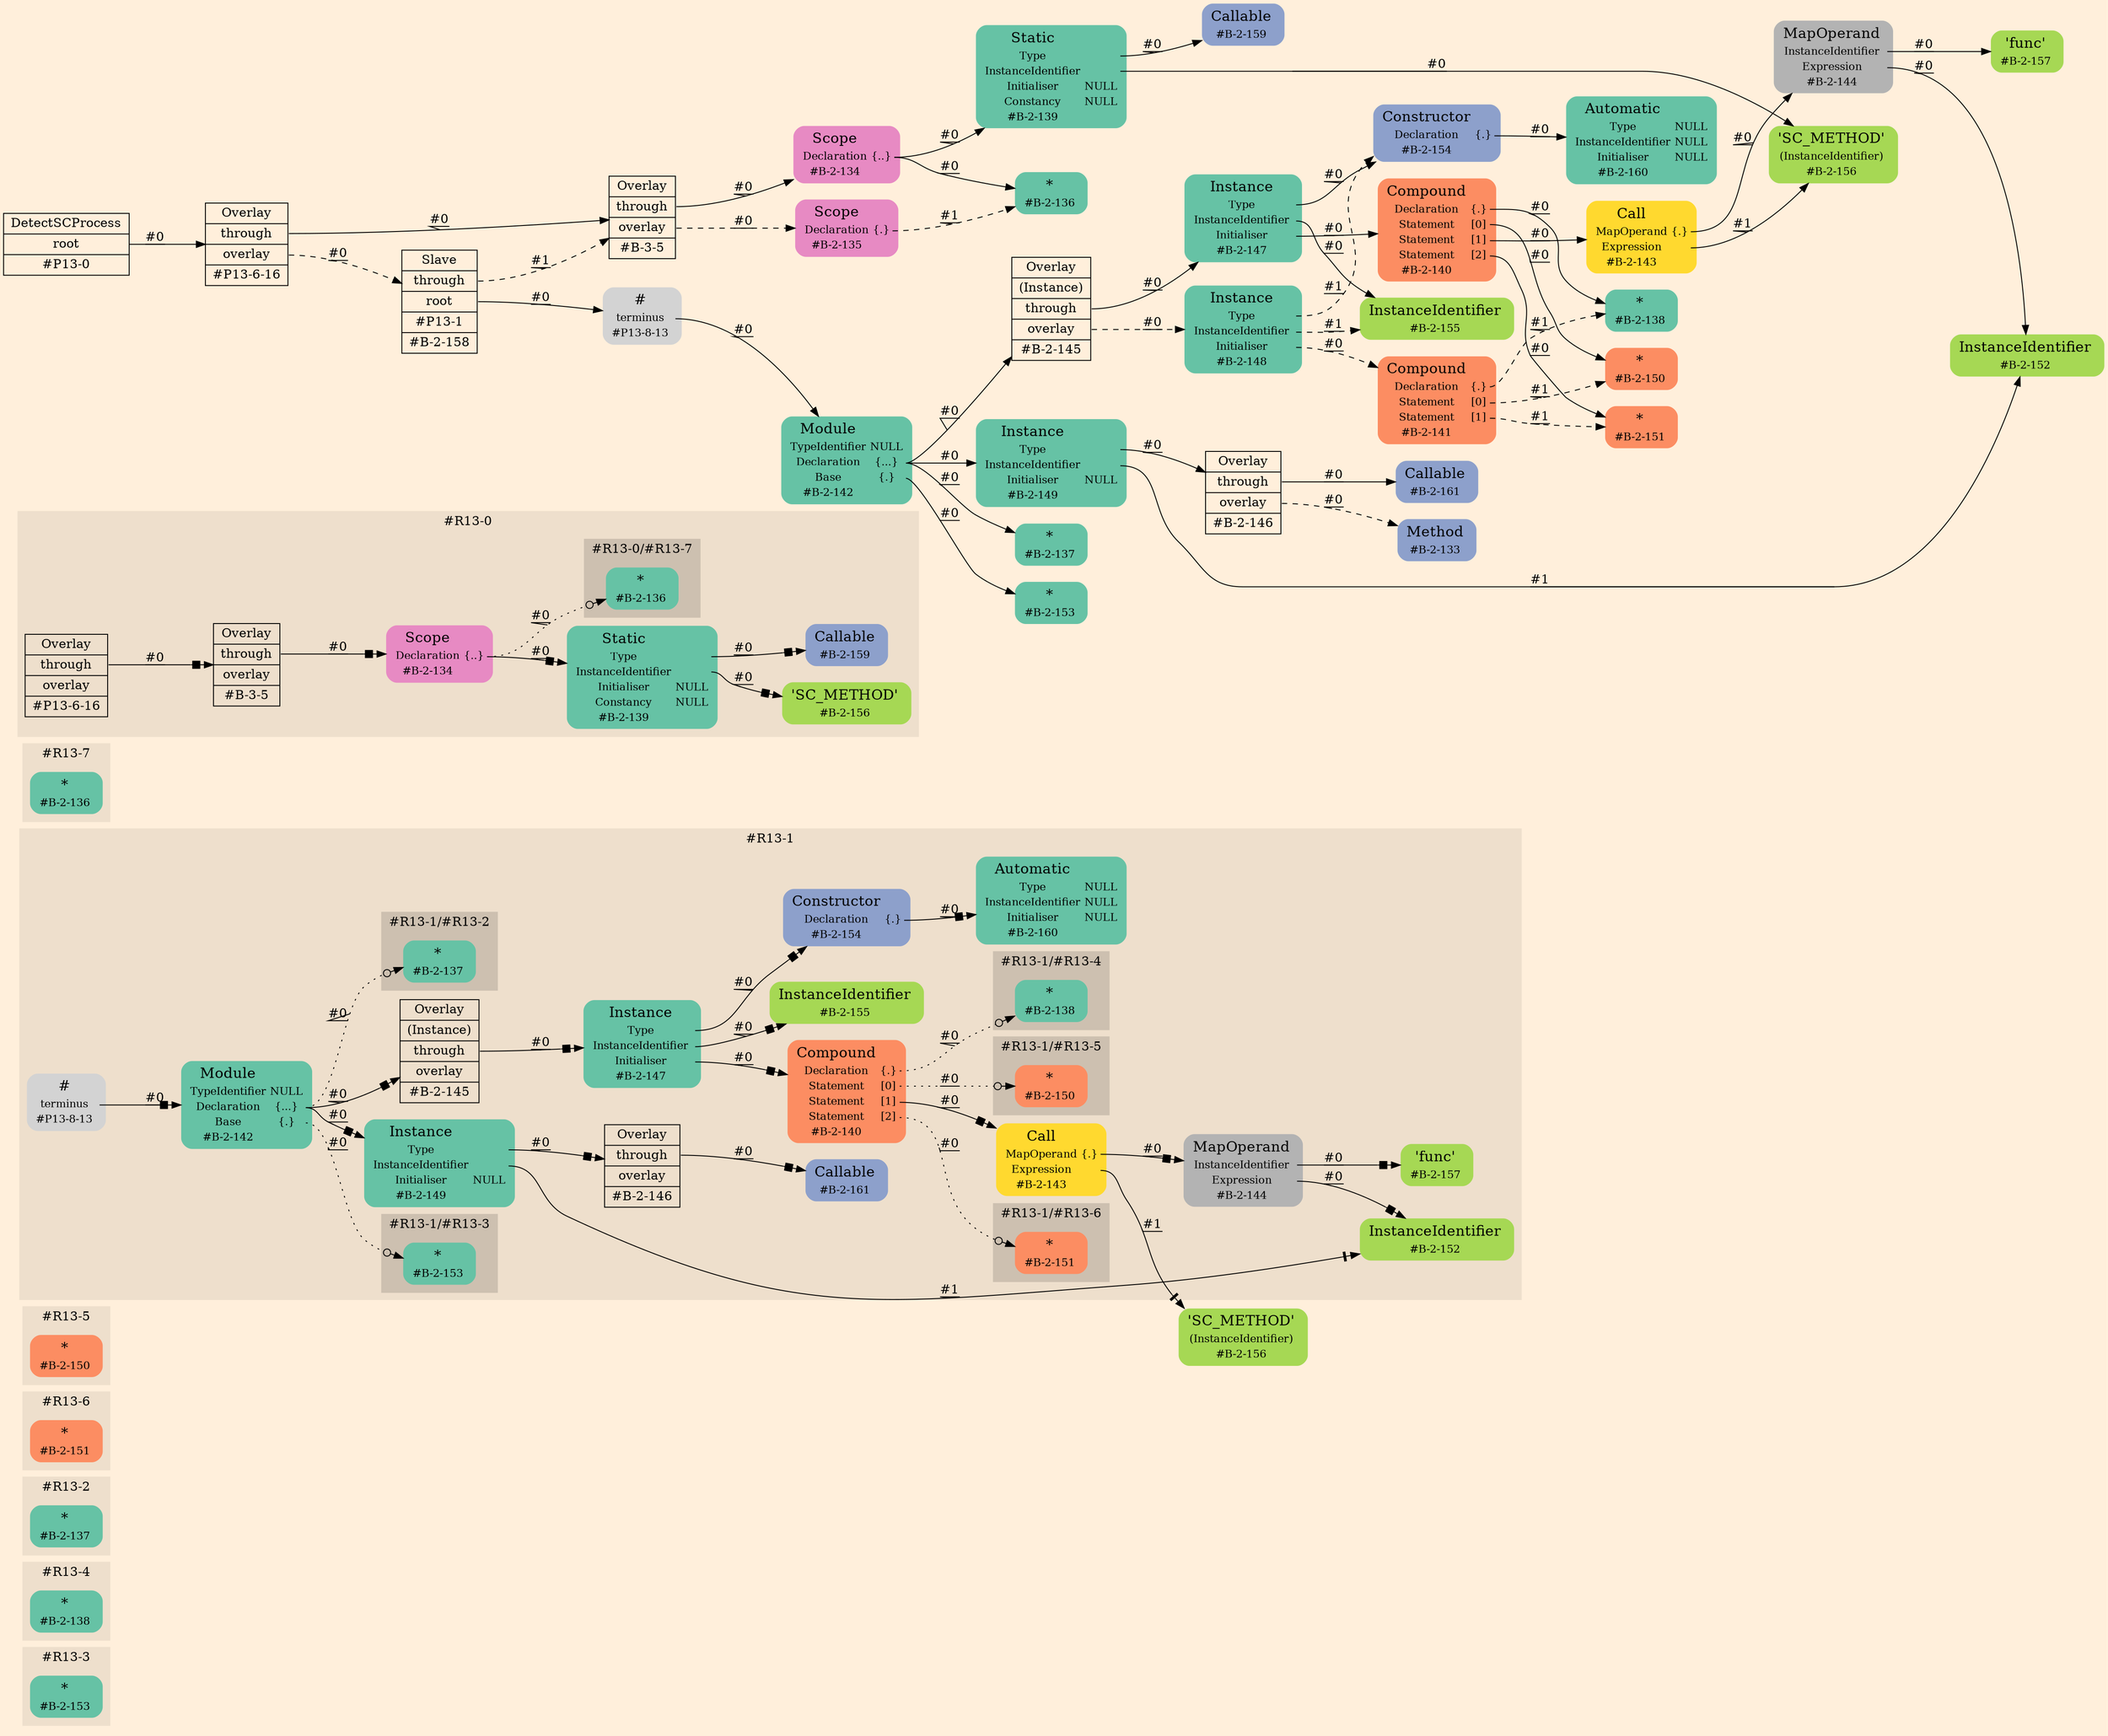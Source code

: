 digraph Inferno {
graph [
    rankdir = "LR"
    bgcolor = antiquewhite1
    color = black
    fontcolor = black
];
node [
];
// -------------------- figure #R13-3 --------------------
subgraph "cluster#R13-3" {
    label = "#R13-3"
    style = "filled"
    color = antiquewhite2
    "#R13-3/#B-2-153" [
        shape = "plaintext"
        fillcolor = "/set28/1"
        label = <<TABLE BORDER="0" CELLBORDER="0" CELLSPACING="0">
         <TR><TD><FONT POINT-SIZE="16.0">*</FONT></TD><TD></TD></TR>
         <TR><TD>#B-2-153</TD><TD PORT="port0"></TD></TR>
        </TABLE>>
        style = "rounded,filled"
        fontsize = "12"
    ];
    
}


// -------------------- figure #R13-4 --------------------
subgraph "cluster#R13-4" {
    label = "#R13-4"
    style = "filled"
    color = antiquewhite2
    "#R13-4/#B-2-138" [
        shape = "plaintext"
        fillcolor = "/set28/1"
        label = <<TABLE BORDER="0" CELLBORDER="0" CELLSPACING="0">
         <TR><TD><FONT POINT-SIZE="16.0">*</FONT></TD><TD></TD></TR>
         <TR><TD>#B-2-138</TD><TD PORT="port0"></TD></TR>
        </TABLE>>
        style = "rounded,filled"
        fontsize = "12"
    ];
    
}


// -------------------- figure #R13-2 --------------------
subgraph "cluster#R13-2" {
    label = "#R13-2"
    style = "filled"
    color = antiquewhite2
    "#R13-2/#B-2-137" [
        shape = "plaintext"
        fillcolor = "/set28/1"
        label = <<TABLE BORDER="0" CELLBORDER="0" CELLSPACING="0">
         <TR><TD><FONT POINT-SIZE="16.0">*</FONT></TD><TD></TD></TR>
         <TR><TD>#B-2-137</TD><TD PORT="port0"></TD></TR>
        </TABLE>>
        style = "rounded,filled"
        fontsize = "12"
    ];
    
}


// -------------------- figure #R13-6 --------------------
subgraph "cluster#R13-6" {
    label = "#R13-6"
    style = "filled"
    color = antiquewhite2
    "#R13-6/#B-2-151" [
        shape = "plaintext"
        fillcolor = "/set28/2"
        label = <<TABLE BORDER="0" CELLBORDER="0" CELLSPACING="0">
         <TR><TD><FONT POINT-SIZE="16.0">*</FONT></TD><TD></TD></TR>
         <TR><TD>#B-2-151</TD><TD PORT="port0"></TD></TR>
        </TABLE>>
        style = "rounded,filled"
        fontsize = "12"
    ];
    
}


// -------------------- figure #R13-5 --------------------
subgraph "cluster#R13-5" {
    label = "#R13-5"
    style = "filled"
    color = antiquewhite2
    "#R13-5/#B-2-150" [
        shape = "plaintext"
        fillcolor = "/set28/2"
        label = <<TABLE BORDER="0" CELLBORDER="0" CELLSPACING="0">
         <TR><TD><FONT POINT-SIZE="16.0">*</FONT></TD><TD></TD></TR>
         <TR><TD>#B-2-150</TD><TD PORT="port0"></TD></TR>
        </TABLE>>
        style = "rounded,filled"
        fontsize = "12"
    ];
    
}


// -------------------- figure #R13-1 --------------------
"#R13-1/#B-2-156" [
    shape = "plaintext"
    fillcolor = "/set28/5"
    label = <<TABLE BORDER="0" CELLBORDER="0" CELLSPACING="0">
     <TR><TD><FONT POINT-SIZE="16.0">'SC_METHOD'</FONT></TD><TD></TD></TR>
     <TR><TD>(InstanceIdentifier)</TD><TD PORT="port0"></TD></TR>
     <TR><TD>#B-2-156</TD><TD PORT="port1"></TD></TR>
    </TABLE>>
    style = "rounded,filled"
    fontsize = "12"
];

subgraph "cluster#R13-1" {
    label = "#R13-1"
    style = "filled"
    color = antiquewhite2
    "#R13-1/#B-2-144" [
        shape = "plaintext"
        fillcolor = "/set28/8"
        label = <<TABLE BORDER="0" CELLBORDER="0" CELLSPACING="0">
         <TR><TD><FONT POINT-SIZE="16.0">MapOperand</FONT></TD><TD></TD></TR>
         <TR><TD>InstanceIdentifier</TD><TD PORT="port0"></TD></TR>
         <TR><TD>Expression</TD><TD PORT="port1"></TD></TR>
         <TR><TD>#B-2-144</TD><TD PORT="port2"></TD></TR>
        </TABLE>>
        style = "rounded,filled"
        fontsize = "12"
    ];
    
    "#R13-1/#B-2-143" [
        shape = "plaintext"
        fillcolor = "/set28/6"
        label = <<TABLE BORDER="0" CELLBORDER="0" CELLSPACING="0">
         <TR><TD><FONT POINT-SIZE="16.0">Call</FONT></TD><TD></TD></TR>
         <TR><TD>MapOperand</TD><TD PORT="port0">{.}</TD></TR>
         <TR><TD>Expression</TD><TD PORT="port1"></TD></TR>
         <TR><TD>#B-2-143</TD><TD PORT="port2"></TD></TR>
        </TABLE>>
        style = "rounded,filled"
        fontsize = "12"
    ];
    
    "#R13-1/#B-2-140" [
        shape = "plaintext"
        fillcolor = "/set28/2"
        label = <<TABLE BORDER="0" CELLBORDER="0" CELLSPACING="0">
         <TR><TD><FONT POINT-SIZE="16.0">Compound</FONT></TD><TD></TD></TR>
         <TR><TD>Declaration</TD><TD PORT="port0">{.}</TD></TR>
         <TR><TD>Statement</TD><TD PORT="port1">[0]</TD></TR>
         <TR><TD>Statement</TD><TD PORT="port2">[1]</TD></TR>
         <TR><TD>Statement</TD><TD PORT="port3">[2]</TD></TR>
         <TR><TD>#B-2-140</TD><TD PORT="port4"></TD></TR>
        </TABLE>>
        style = "rounded,filled"
        fontsize = "12"
    ];
    
    "#R13-1/#B-2-155" [
        shape = "plaintext"
        fillcolor = "/set28/5"
        label = <<TABLE BORDER="0" CELLBORDER="0" CELLSPACING="0">
         <TR><TD><FONT POINT-SIZE="16.0">InstanceIdentifier</FONT></TD><TD></TD></TR>
         <TR><TD>#B-2-155</TD><TD PORT="port0"></TD></TR>
        </TABLE>>
        style = "rounded,filled"
        fontsize = "12"
    ];
    
    "#R13-1/#B-2-160" [
        shape = "plaintext"
        fillcolor = "/set28/1"
        label = <<TABLE BORDER="0" CELLBORDER="0" CELLSPACING="0">
         <TR><TD><FONT POINT-SIZE="16.0">Automatic</FONT></TD><TD></TD></TR>
         <TR><TD>Type</TD><TD PORT="port0">NULL</TD></TR>
         <TR><TD>InstanceIdentifier</TD><TD PORT="port1">NULL</TD></TR>
         <TR><TD>Initialiser</TD><TD PORT="port2">NULL</TD></TR>
         <TR><TD>#B-2-160</TD><TD PORT="port3"></TD></TR>
        </TABLE>>
        style = "rounded,filled"
        fontsize = "12"
    ];
    
    "#R13-1/#B-2-149" [
        shape = "plaintext"
        fillcolor = "/set28/1"
        label = <<TABLE BORDER="0" CELLBORDER="0" CELLSPACING="0">
         <TR><TD><FONT POINT-SIZE="16.0">Instance</FONT></TD><TD></TD></TR>
         <TR><TD>Type</TD><TD PORT="port0"></TD></TR>
         <TR><TD>InstanceIdentifier</TD><TD PORT="port1"></TD></TR>
         <TR><TD>Initialiser</TD><TD PORT="port2">NULL</TD></TR>
         <TR><TD>#B-2-149</TD><TD PORT="port3"></TD></TR>
        </TABLE>>
        style = "rounded,filled"
        fontsize = "12"
    ];
    
    "#R13-1/#B-2-152" [
        shape = "plaintext"
        fillcolor = "/set28/5"
        label = <<TABLE BORDER="0" CELLBORDER="0" CELLSPACING="0">
         <TR><TD><FONT POINT-SIZE="16.0">InstanceIdentifier</FONT></TD><TD></TD></TR>
         <TR><TD>#B-2-152</TD><TD PORT="port0"></TD></TR>
        </TABLE>>
        style = "rounded,filled"
        fontsize = "12"
    ];
    
    "#R13-1/#B-2-161" [
        shape = "plaintext"
        fillcolor = "/set28/3"
        label = <<TABLE BORDER="0" CELLBORDER="0" CELLSPACING="0">
         <TR><TD><FONT POINT-SIZE="16.0">Callable</FONT></TD><TD></TD></TR>
         <TR><TD>#B-2-161</TD><TD PORT="port0"></TD></TR>
        </TABLE>>
        style = "rounded,filled"
        fontsize = "12"
    ];
    
    "#R13-1/#B-2-152" [
        shape = "plaintext"
        fillcolor = "/set28/5"
        label = <<TABLE BORDER="0" CELLBORDER="0" CELLSPACING="0">
         <TR><TD><FONT POINT-SIZE="16.0">InstanceIdentifier</FONT></TD><TD></TD></TR>
         <TR><TD>#B-2-152</TD><TD PORT="port0"></TD></TR>
        </TABLE>>
        style = "rounded,filled"
        fontsize = "12"
    ];
    
    "#R13-1/#B-2-146" [
        shape = "record"
        fillcolor = antiquewhite2
        label = "<fixed> Overlay | <port0> through | <port1> overlay | <port2> #B-2-146"
        style = "filled"
        fontsize = "14"
        color = black
        fontcolor = black
    ];
    
    "#R13-1/#P13-8-13" [
        shape = "plaintext"
        label = <<TABLE BORDER="0" CELLBORDER="0" CELLSPACING="0">
         <TR><TD><FONT POINT-SIZE="16.0">#</FONT></TD><TD></TD></TR>
         <TR><TD>terminus</TD><TD PORT="port0"></TD></TR>
         <TR><TD>#P13-8-13</TD><TD PORT="port1"></TD></TR>
        </TABLE>>
        style = "rounded,filled"
        fontsize = "12"
    ];
    
    "#R13-1/#B-2-157" [
        shape = "plaintext"
        fillcolor = "/set28/5"
        label = <<TABLE BORDER="0" CELLBORDER="0" CELLSPACING="0">
         <TR><TD><FONT POINT-SIZE="16.0">'func'</FONT></TD><TD></TD></TR>
         <TR><TD>#B-2-157</TD><TD PORT="port0"></TD></TR>
        </TABLE>>
        style = "rounded,filled"
        fontsize = "12"
    ];
    
    "#R13-1/#B-2-154" [
        shape = "plaintext"
        fillcolor = "/set28/3"
        label = <<TABLE BORDER="0" CELLBORDER="0" CELLSPACING="0">
         <TR><TD><FONT POINT-SIZE="16.0">Constructor</FONT></TD><TD></TD></TR>
         <TR><TD>Declaration</TD><TD PORT="port0">{.}</TD></TR>
         <TR><TD>#B-2-154</TD><TD PORT="port1"></TD></TR>
        </TABLE>>
        style = "rounded,filled"
        fontsize = "12"
    ];
    
    "#R13-1/#B-2-145" [
        shape = "record"
        fillcolor = antiquewhite2
        label = "<fixed> Overlay | <port0> (Instance) | <port1> through | <port2> overlay | <port3> #B-2-145"
        style = "filled"
        fontsize = "14"
        color = black
        fontcolor = black
    ];
    
    "#R13-1/#B-2-147" [
        shape = "plaintext"
        fillcolor = "/set28/1"
        label = <<TABLE BORDER="0" CELLBORDER="0" CELLSPACING="0">
         <TR><TD><FONT POINT-SIZE="16.0">Instance</FONT></TD><TD></TD></TR>
         <TR><TD>Type</TD><TD PORT="port0"></TD></TR>
         <TR><TD>InstanceIdentifier</TD><TD PORT="port1"></TD></TR>
         <TR><TD>Initialiser</TD><TD PORT="port2"></TD></TR>
         <TR><TD>#B-2-147</TD><TD PORT="port3"></TD></TR>
        </TABLE>>
        style = "rounded,filled"
        fontsize = "12"
    ];
    
    "#R13-1/#B-2-142" [
        shape = "plaintext"
        fillcolor = "/set28/1"
        label = <<TABLE BORDER="0" CELLBORDER="0" CELLSPACING="0">
         <TR><TD><FONT POINT-SIZE="16.0">Module</FONT></TD><TD></TD></TR>
         <TR><TD>TypeIdentifier</TD><TD PORT="port0">NULL</TD></TR>
         <TR><TD>Declaration</TD><TD PORT="port1">{...}</TD></TR>
         <TR><TD>Base</TD><TD PORT="port2">{.}</TD></TR>
         <TR><TD>#B-2-142</TD><TD PORT="port3"></TD></TR>
        </TABLE>>
        style = "rounded,filled"
        fontsize = "12"
    ];
    
    subgraph "cluster#R13-1/#R13-5" {
        label = "#R13-1/#R13-5"
        style = "filled"
        color = antiquewhite3
        "#R13-1/#0/#B-2-150" [
            shape = "plaintext"
            fillcolor = "/set28/2"
            label = <<TABLE BORDER="0" CELLBORDER="0" CELLSPACING="0">
             <TR><TD><FONT POINT-SIZE="16.0">*</FONT></TD><TD></TD></TR>
             <TR><TD>#B-2-150</TD><TD PORT="port0"></TD></TR>
            </TABLE>>
            style = "rounded,filled"
            fontsize = "12"
        ];
        
    }
    
    subgraph "cluster#R13-1/#R13-6" {
        label = "#R13-1/#R13-6"
        style = "filled"
        color = antiquewhite3
        "#R13-1/#0/#B-2-151" [
            shape = "plaintext"
            fillcolor = "/set28/2"
            label = <<TABLE BORDER="0" CELLBORDER="0" CELLSPACING="0">
             <TR><TD><FONT POINT-SIZE="16.0">*</FONT></TD><TD></TD></TR>
             <TR><TD>#B-2-151</TD><TD PORT="port0"></TD></TR>
            </TABLE>>
            style = "rounded,filled"
            fontsize = "12"
        ];
        
    }
    
    subgraph "cluster#R13-1/#R13-2" {
        label = "#R13-1/#R13-2"
        style = "filled"
        color = antiquewhite3
        "#R13-1/#0/#B-2-137" [
            shape = "plaintext"
            fillcolor = "/set28/1"
            label = <<TABLE BORDER="0" CELLBORDER="0" CELLSPACING="0">
             <TR><TD><FONT POINT-SIZE="16.0">*</FONT></TD><TD></TD></TR>
             <TR><TD>#B-2-137</TD><TD PORT="port0"></TD></TR>
            </TABLE>>
            style = "rounded,filled"
            fontsize = "12"
        ];
        
    }
    
    subgraph "cluster#R13-1/#R13-4" {
        label = "#R13-1/#R13-4"
        style = "filled"
        color = antiquewhite3
        "#R13-1/#0/#B-2-138" [
            shape = "plaintext"
            fillcolor = "/set28/1"
            label = <<TABLE BORDER="0" CELLBORDER="0" CELLSPACING="0">
             <TR><TD><FONT POINT-SIZE="16.0">*</FONT></TD><TD></TD></TR>
             <TR><TD>#B-2-138</TD><TD PORT="port0"></TD></TR>
            </TABLE>>
            style = "rounded,filled"
            fontsize = "12"
        ];
        
    }
    
    subgraph "cluster#R13-1/#R13-3" {
        label = "#R13-1/#R13-3"
        style = "filled"
        color = antiquewhite3
        "#R13-1/#0/#B-2-153" [
            shape = "plaintext"
            fillcolor = "/set28/1"
            label = <<TABLE BORDER="0" CELLBORDER="0" CELLSPACING="0">
             <TR><TD><FONT POINT-SIZE="16.0">*</FONT></TD><TD></TD></TR>
             <TR><TD>#B-2-153</TD><TD PORT="port0"></TD></TR>
            </TABLE>>
            style = "rounded,filled"
            fontsize = "12"
        ];
        
    }
    
}


// -------------------- figure #R13-7 --------------------
subgraph "cluster#R13-7" {
    label = "#R13-7"
    style = "filled"
    color = antiquewhite2
    "#R13-7/#B-2-136" [
        shape = "plaintext"
        fillcolor = "/set28/1"
        label = <<TABLE BORDER="0" CELLBORDER="0" CELLSPACING="0">
         <TR><TD><FONT POINT-SIZE="16.0">*</FONT></TD><TD></TD></TR>
         <TR><TD>#B-2-136</TD><TD PORT="port0"></TD></TR>
        </TABLE>>
        style = "rounded,filled"
        fontsize = "12"
    ];
    
}


// -------------------- figure #R13-0 --------------------
subgraph "cluster#R13-0" {
    label = "#R13-0"
    style = "filled"
    color = antiquewhite2
    "#R13-0/#B-2-139" [
        shape = "plaintext"
        fillcolor = "/set28/1"
        label = <<TABLE BORDER="0" CELLBORDER="0" CELLSPACING="0">
         <TR><TD><FONT POINT-SIZE="16.0">Static</FONT></TD><TD></TD></TR>
         <TR><TD>Type</TD><TD PORT="port0"></TD></TR>
         <TR><TD>InstanceIdentifier</TD><TD PORT="port1"></TD></TR>
         <TR><TD>Initialiser</TD><TD PORT="port2">NULL</TD></TR>
         <TR><TD>Constancy</TD><TD PORT="port3">NULL</TD></TR>
         <TR><TD>#B-2-139</TD><TD PORT="port4"></TD></TR>
        </TABLE>>
        style = "rounded,filled"
        fontsize = "12"
    ];
    
    "#R13-0/#B-2-159" [
        shape = "plaintext"
        fillcolor = "/set28/3"
        label = <<TABLE BORDER="0" CELLBORDER="0" CELLSPACING="0">
         <TR><TD><FONT POINT-SIZE="16.0">Callable</FONT></TD><TD></TD></TR>
         <TR><TD>#B-2-159</TD><TD PORT="port0"></TD></TR>
        </TABLE>>
        style = "rounded,filled"
        fontsize = "12"
    ];
    
    "#R13-0/#B-3-5" [
        shape = "record"
        fillcolor = antiquewhite2
        label = "<fixed> Overlay | <port0> through | <port1> overlay | <port2> #B-3-5"
        style = "filled"
        fontsize = "14"
        color = black
        fontcolor = black
    ];
    
    "#R13-0/#B-2-156" [
        shape = "plaintext"
        fillcolor = "/set28/5"
        label = <<TABLE BORDER="0" CELLBORDER="0" CELLSPACING="0">
         <TR><TD><FONT POINT-SIZE="16.0">'SC_METHOD'</FONT></TD><TD></TD></TR>
         <TR><TD>#B-2-156</TD><TD PORT="port0"></TD></TR>
        </TABLE>>
        style = "rounded,filled"
        fontsize = "12"
    ];
    
    "#R13-0/#P13-6-16" [
        shape = "record"
        fillcolor = antiquewhite2
        label = "<fixed> Overlay | <port0> through | <port1> overlay | <port2> #P13-6-16"
        style = "filled"
        fontsize = "14"
        color = black
        fontcolor = black
    ];
    
    "#R13-0/#B-2-134" [
        shape = "plaintext"
        fillcolor = "/set28/4"
        label = <<TABLE BORDER="0" CELLBORDER="0" CELLSPACING="0">
         <TR><TD><FONT POINT-SIZE="16.0">Scope</FONT></TD><TD></TD></TR>
         <TR><TD>Declaration</TD><TD PORT="port0">{..}</TD></TR>
         <TR><TD>#B-2-134</TD><TD PORT="port1"></TD></TR>
        </TABLE>>
        style = "rounded,filled"
        fontsize = "12"
    ];
    
    subgraph "cluster#R13-0/#R13-7" {
        label = "#R13-0/#R13-7"
        style = "filled"
        color = antiquewhite3
        "#R13-0/#0/#B-2-136" [
            shape = "plaintext"
            fillcolor = "/set28/1"
            label = <<TABLE BORDER="0" CELLBORDER="0" CELLSPACING="0">
             <TR><TD><FONT POINT-SIZE="16.0">*</FONT></TD><TD></TD></TR>
             <TR><TD>#B-2-136</TD><TD PORT="port0"></TD></TR>
            </TABLE>>
            style = "rounded,filled"
            fontsize = "12"
        ];
        
    }
    
}


// -------------------- transformation figure --------------------
"CR#P13-0" [
    shape = "record"
    fillcolor = antiquewhite1
    label = "<fixed> DetectSCProcess | <port0> root | <port1> #P13-0"
    style = "filled"
    fontsize = "14"
    color = black
    fontcolor = black
];

"#P13-6-16" [
    shape = "record"
    fillcolor = antiquewhite1
    label = "<fixed> Overlay | <port0> through | <port1> overlay | <port2> #P13-6-16"
    style = "filled"
    fontsize = "14"
    color = black
    fontcolor = black
];

"#B-3-5" [
    shape = "record"
    fillcolor = antiquewhite1
    label = "<fixed> Overlay | <port0> through | <port1> overlay | <port2> #B-3-5"
    style = "filled"
    fontsize = "14"
    color = black
    fontcolor = black
];

"#B-2-134" [
    shape = "plaintext"
    fillcolor = "/set28/4"
    label = <<TABLE BORDER="0" CELLBORDER="0" CELLSPACING="0">
     <TR><TD><FONT POINT-SIZE="16.0">Scope</FONT></TD><TD></TD></TR>
     <TR><TD>Declaration</TD><TD PORT="port0">{..}</TD></TR>
     <TR><TD>#B-2-134</TD><TD PORT="port1"></TD></TR>
    </TABLE>>
    style = "rounded,filled"
    fontsize = "12"
];

"#B-2-136" [
    shape = "plaintext"
    fillcolor = "/set28/1"
    label = <<TABLE BORDER="0" CELLBORDER="0" CELLSPACING="0">
     <TR><TD><FONT POINT-SIZE="16.0">*</FONT></TD><TD></TD></TR>
     <TR><TD>#B-2-136</TD><TD PORT="port0"></TD></TR>
    </TABLE>>
    style = "rounded,filled"
    fontsize = "12"
];

"#B-2-139" [
    shape = "plaintext"
    fillcolor = "/set28/1"
    label = <<TABLE BORDER="0" CELLBORDER="0" CELLSPACING="0">
     <TR><TD><FONT POINT-SIZE="16.0">Static</FONT></TD><TD></TD></TR>
     <TR><TD>Type</TD><TD PORT="port0"></TD></TR>
     <TR><TD>InstanceIdentifier</TD><TD PORT="port1"></TD></TR>
     <TR><TD>Initialiser</TD><TD PORT="port2">NULL</TD></TR>
     <TR><TD>Constancy</TD><TD PORT="port3">NULL</TD></TR>
     <TR><TD>#B-2-139</TD><TD PORT="port4"></TD></TR>
    </TABLE>>
    style = "rounded,filled"
    fontsize = "12"
];

"#B-2-159" [
    shape = "plaintext"
    fillcolor = "/set28/3"
    label = <<TABLE BORDER="0" CELLBORDER="0" CELLSPACING="0">
     <TR><TD><FONT POINT-SIZE="16.0">Callable</FONT></TD><TD></TD></TR>
     <TR><TD>#B-2-159</TD><TD PORT="port0"></TD></TR>
    </TABLE>>
    style = "rounded,filled"
    fontsize = "12"
];

"#B-2-156" [
    shape = "plaintext"
    fillcolor = "/set28/5"
    label = <<TABLE BORDER="0" CELLBORDER="0" CELLSPACING="0">
     <TR><TD><FONT POINT-SIZE="16.0">'SC_METHOD'</FONT></TD><TD></TD></TR>
     <TR><TD>(InstanceIdentifier)</TD><TD PORT="port0"></TD></TR>
     <TR><TD>#B-2-156</TD><TD PORT="port1"></TD></TR>
    </TABLE>>
    style = "rounded,filled"
    fontsize = "12"
];

"#B-2-135" [
    shape = "plaintext"
    fillcolor = "/set28/4"
    label = <<TABLE BORDER="0" CELLBORDER="0" CELLSPACING="0">
     <TR><TD><FONT POINT-SIZE="16.0">Scope</FONT></TD><TD></TD></TR>
     <TR><TD>Declaration</TD><TD PORT="port0">{.}</TD></TR>
     <TR><TD>#B-2-135</TD><TD PORT="port1"></TD></TR>
    </TABLE>>
    style = "rounded,filled"
    fontsize = "12"
];

"#B-2-158" [
    shape = "record"
    fillcolor = antiquewhite1
    label = "<fixed> Slave | <port0> through | <port1> root | <port2> #P13-1 | <port3> #B-2-158"
    style = "filled"
    fontsize = "14"
    color = black
    fontcolor = black
];

"#P13-8-13" [
    shape = "plaintext"
    label = <<TABLE BORDER="0" CELLBORDER="0" CELLSPACING="0">
     <TR><TD><FONT POINT-SIZE="16.0">#</FONT></TD><TD></TD></TR>
     <TR><TD>terminus</TD><TD PORT="port0"></TD></TR>
     <TR><TD>#P13-8-13</TD><TD PORT="port1"></TD></TR>
    </TABLE>>
    style = "rounded,filled"
    fontsize = "12"
];

"#B-2-142" [
    shape = "plaintext"
    fillcolor = "/set28/1"
    label = <<TABLE BORDER="0" CELLBORDER="0" CELLSPACING="0">
     <TR><TD><FONT POINT-SIZE="16.0">Module</FONT></TD><TD></TD></TR>
     <TR><TD>TypeIdentifier</TD><TD PORT="port0">NULL</TD></TR>
     <TR><TD>Declaration</TD><TD PORT="port1">{...}</TD></TR>
     <TR><TD>Base</TD><TD PORT="port2">{.}</TD></TR>
     <TR><TD>#B-2-142</TD><TD PORT="port3"></TD></TR>
    </TABLE>>
    style = "rounded,filled"
    fontsize = "12"
];

"#B-2-145" [
    shape = "record"
    fillcolor = antiquewhite1
    label = "<fixed> Overlay | <port0> (Instance) | <port1> through | <port2> overlay | <port3> #B-2-145"
    style = "filled"
    fontsize = "14"
    color = black
    fontcolor = black
];

"#B-2-147" [
    shape = "plaintext"
    fillcolor = "/set28/1"
    label = <<TABLE BORDER="0" CELLBORDER="0" CELLSPACING="0">
     <TR><TD><FONT POINT-SIZE="16.0">Instance</FONT></TD><TD></TD></TR>
     <TR><TD>Type</TD><TD PORT="port0"></TD></TR>
     <TR><TD>InstanceIdentifier</TD><TD PORT="port1"></TD></TR>
     <TR><TD>Initialiser</TD><TD PORT="port2"></TD></TR>
     <TR><TD>#B-2-147</TD><TD PORT="port3"></TD></TR>
    </TABLE>>
    style = "rounded,filled"
    fontsize = "12"
];

"#B-2-154" [
    shape = "plaintext"
    fillcolor = "/set28/3"
    label = <<TABLE BORDER="0" CELLBORDER="0" CELLSPACING="0">
     <TR><TD><FONT POINT-SIZE="16.0">Constructor</FONT></TD><TD></TD></TR>
     <TR><TD>Declaration</TD><TD PORT="port0">{.}</TD></TR>
     <TR><TD>#B-2-154</TD><TD PORT="port1"></TD></TR>
    </TABLE>>
    style = "rounded,filled"
    fontsize = "12"
];

"#B-2-160" [
    shape = "plaintext"
    fillcolor = "/set28/1"
    label = <<TABLE BORDER="0" CELLBORDER="0" CELLSPACING="0">
     <TR><TD><FONT POINT-SIZE="16.0">Automatic</FONT></TD><TD></TD></TR>
     <TR><TD>Type</TD><TD PORT="port0">NULL</TD></TR>
     <TR><TD>InstanceIdentifier</TD><TD PORT="port1">NULL</TD></TR>
     <TR><TD>Initialiser</TD><TD PORT="port2">NULL</TD></TR>
     <TR><TD>#B-2-160</TD><TD PORT="port3"></TD></TR>
    </TABLE>>
    style = "rounded,filled"
    fontsize = "12"
];

"#B-2-155" [
    shape = "plaintext"
    fillcolor = "/set28/5"
    label = <<TABLE BORDER="0" CELLBORDER="0" CELLSPACING="0">
     <TR><TD><FONT POINT-SIZE="16.0">InstanceIdentifier</FONT></TD><TD></TD></TR>
     <TR><TD>#B-2-155</TD><TD PORT="port0"></TD></TR>
    </TABLE>>
    style = "rounded,filled"
    fontsize = "12"
];

"#B-2-140" [
    shape = "plaintext"
    fillcolor = "/set28/2"
    label = <<TABLE BORDER="0" CELLBORDER="0" CELLSPACING="0">
     <TR><TD><FONT POINT-SIZE="16.0">Compound</FONT></TD><TD></TD></TR>
     <TR><TD>Declaration</TD><TD PORT="port0">{.}</TD></TR>
     <TR><TD>Statement</TD><TD PORT="port1">[0]</TD></TR>
     <TR><TD>Statement</TD><TD PORT="port2">[1]</TD></TR>
     <TR><TD>Statement</TD><TD PORT="port3">[2]</TD></TR>
     <TR><TD>#B-2-140</TD><TD PORT="port4"></TD></TR>
    </TABLE>>
    style = "rounded,filled"
    fontsize = "12"
];

"#B-2-138" [
    shape = "plaintext"
    fillcolor = "/set28/1"
    label = <<TABLE BORDER="0" CELLBORDER="0" CELLSPACING="0">
     <TR><TD><FONT POINT-SIZE="16.0">*</FONT></TD><TD></TD></TR>
     <TR><TD>#B-2-138</TD><TD PORT="port0"></TD></TR>
    </TABLE>>
    style = "rounded,filled"
    fontsize = "12"
];

"#B-2-150" [
    shape = "plaintext"
    fillcolor = "/set28/2"
    label = <<TABLE BORDER="0" CELLBORDER="0" CELLSPACING="0">
     <TR><TD><FONT POINT-SIZE="16.0">*</FONT></TD><TD></TD></TR>
     <TR><TD>#B-2-150</TD><TD PORT="port0"></TD></TR>
    </TABLE>>
    style = "rounded,filled"
    fontsize = "12"
];

"#B-2-143" [
    shape = "plaintext"
    fillcolor = "/set28/6"
    label = <<TABLE BORDER="0" CELLBORDER="0" CELLSPACING="0">
     <TR><TD><FONT POINT-SIZE="16.0">Call</FONT></TD><TD></TD></TR>
     <TR><TD>MapOperand</TD><TD PORT="port0">{.}</TD></TR>
     <TR><TD>Expression</TD><TD PORT="port1"></TD></TR>
     <TR><TD>#B-2-143</TD><TD PORT="port2"></TD></TR>
    </TABLE>>
    style = "rounded,filled"
    fontsize = "12"
];

"#B-2-144" [
    shape = "plaintext"
    fillcolor = "/set28/8"
    label = <<TABLE BORDER="0" CELLBORDER="0" CELLSPACING="0">
     <TR><TD><FONT POINT-SIZE="16.0">MapOperand</FONT></TD><TD></TD></TR>
     <TR><TD>InstanceIdentifier</TD><TD PORT="port0"></TD></TR>
     <TR><TD>Expression</TD><TD PORT="port1"></TD></TR>
     <TR><TD>#B-2-144</TD><TD PORT="port2"></TD></TR>
    </TABLE>>
    style = "rounded,filled"
    fontsize = "12"
];

"#B-2-157" [
    shape = "plaintext"
    fillcolor = "/set28/5"
    label = <<TABLE BORDER="0" CELLBORDER="0" CELLSPACING="0">
     <TR><TD><FONT POINT-SIZE="16.0">'func'</FONT></TD><TD></TD></TR>
     <TR><TD>#B-2-157</TD><TD PORT="port0"></TD></TR>
    </TABLE>>
    style = "rounded,filled"
    fontsize = "12"
];

"#B-2-152" [
    shape = "plaintext"
    fillcolor = "/set28/5"
    label = <<TABLE BORDER="0" CELLBORDER="0" CELLSPACING="0">
     <TR><TD><FONT POINT-SIZE="16.0">InstanceIdentifier</FONT></TD><TD></TD></TR>
     <TR><TD>#B-2-152</TD><TD PORT="port0"></TD></TR>
    </TABLE>>
    style = "rounded,filled"
    fontsize = "12"
];

"#B-2-151" [
    shape = "plaintext"
    fillcolor = "/set28/2"
    label = <<TABLE BORDER="0" CELLBORDER="0" CELLSPACING="0">
     <TR><TD><FONT POINT-SIZE="16.0">*</FONT></TD><TD></TD></TR>
     <TR><TD>#B-2-151</TD><TD PORT="port0"></TD></TR>
    </TABLE>>
    style = "rounded,filled"
    fontsize = "12"
];

"#B-2-148" [
    shape = "plaintext"
    fillcolor = "/set28/1"
    label = <<TABLE BORDER="0" CELLBORDER="0" CELLSPACING="0">
     <TR><TD><FONT POINT-SIZE="16.0">Instance</FONT></TD><TD></TD></TR>
     <TR><TD>Type</TD><TD PORT="port0"></TD></TR>
     <TR><TD>InstanceIdentifier</TD><TD PORT="port1"></TD></TR>
     <TR><TD>Initialiser</TD><TD PORT="port2"></TD></TR>
     <TR><TD>#B-2-148</TD><TD PORT="port3"></TD></TR>
    </TABLE>>
    style = "rounded,filled"
    fontsize = "12"
];

"#B-2-141" [
    shape = "plaintext"
    fillcolor = "/set28/2"
    label = <<TABLE BORDER="0" CELLBORDER="0" CELLSPACING="0">
     <TR><TD><FONT POINT-SIZE="16.0">Compound</FONT></TD><TD></TD></TR>
     <TR><TD>Declaration</TD><TD PORT="port0">{.}</TD></TR>
     <TR><TD>Statement</TD><TD PORT="port1">[0]</TD></TR>
     <TR><TD>Statement</TD><TD PORT="port2">[1]</TD></TR>
     <TR><TD>#B-2-141</TD><TD PORT="port3"></TD></TR>
    </TABLE>>
    style = "rounded,filled"
    fontsize = "12"
];

"#B-2-149" [
    shape = "plaintext"
    fillcolor = "/set28/1"
    label = <<TABLE BORDER="0" CELLBORDER="0" CELLSPACING="0">
     <TR><TD><FONT POINT-SIZE="16.0">Instance</FONT></TD><TD></TD></TR>
     <TR><TD>Type</TD><TD PORT="port0"></TD></TR>
     <TR><TD>InstanceIdentifier</TD><TD PORT="port1"></TD></TR>
     <TR><TD>Initialiser</TD><TD PORT="port2">NULL</TD></TR>
     <TR><TD>#B-2-149</TD><TD PORT="port3"></TD></TR>
    </TABLE>>
    style = "rounded,filled"
    fontsize = "12"
];

"#B-2-146" [
    shape = "record"
    fillcolor = antiquewhite1
    label = "<fixed> Overlay | <port0> through | <port1> overlay | <port2> #B-2-146"
    style = "filled"
    fontsize = "14"
    color = black
    fontcolor = black
];

"#B-2-161" [
    shape = "plaintext"
    fillcolor = "/set28/3"
    label = <<TABLE BORDER="0" CELLBORDER="0" CELLSPACING="0">
     <TR><TD><FONT POINT-SIZE="16.0">Callable</FONT></TD><TD></TD></TR>
     <TR><TD>#B-2-161</TD><TD PORT="port0"></TD></TR>
    </TABLE>>
    style = "rounded,filled"
    fontsize = "12"
];

"#B-2-133" [
    shape = "plaintext"
    fillcolor = "/set28/3"
    label = <<TABLE BORDER="0" CELLBORDER="0" CELLSPACING="0">
     <TR><TD><FONT POINT-SIZE="16.0">Method</FONT></TD><TD></TD></TR>
     <TR><TD>#B-2-133</TD><TD PORT="port0"></TD></TR>
    </TABLE>>
    style = "rounded,filled"
    fontsize = "12"
];

"#B-2-137" [
    shape = "plaintext"
    fillcolor = "/set28/1"
    label = <<TABLE BORDER="0" CELLBORDER="0" CELLSPACING="0">
     <TR><TD><FONT POINT-SIZE="16.0">*</FONT></TD><TD></TD></TR>
     <TR><TD>#B-2-137</TD><TD PORT="port0"></TD></TR>
    </TABLE>>
    style = "rounded,filled"
    fontsize = "12"
];

"#B-2-153" [
    shape = "plaintext"
    fillcolor = "/set28/1"
    label = <<TABLE BORDER="0" CELLBORDER="0" CELLSPACING="0">
     <TR><TD><FONT POINT-SIZE="16.0">*</FONT></TD><TD></TD></TR>
     <TR><TD>#B-2-153</TD><TD PORT="port0"></TD></TR>
    </TABLE>>
    style = "rounded,filled"
    fontsize = "12"
];



// -------------------- links --------------------
// links for block CR#P13-0
"CR#P13-0":port0 -> "#P13-6-16" [
    style="solid"
    label = "#0"
    decorate = true
    color = black
    fontcolor = black
];

// links for block #P13-6-16
"#P13-6-16":port0 -> "#B-3-5" [
    style="solid"
    label = "#0"
    decorate = true
    color = black
    fontcolor = black
];

"#P13-6-16":port1 -> "#B-2-158" [
    style="dashed"
    label = "#0"
    decorate = true
    color = black
    fontcolor = black
];

// links for block #B-3-5
"#B-3-5":port0 -> "#B-2-134" [
    style="solid"
    label = "#0"
    decorate = true
    color = black
    fontcolor = black
];

"#B-3-5":port1 -> "#B-2-135" [
    style="dashed"
    label = "#0"
    decorate = true
    color = black
    fontcolor = black
];

// links for block #B-2-134
"#B-2-134":port0 -> "#B-2-136" [
    style="solid"
    label = "#0"
    decorate = true
    color = black
    fontcolor = black
];

"#B-2-134":port0 -> "#B-2-139" [
    style="solid"
    label = "#0"
    decorate = true
    color = black
    fontcolor = black
];

// links for block #B-2-136
// links for block #B-2-139
"#B-2-139":port0 -> "#B-2-159" [
    style="solid"
    label = "#0"
    decorate = true
    color = black
    fontcolor = black
];

"#B-2-139":port1 -> "#B-2-156" [
    style="solid"
    label = "#0"
    decorate = true
    color = black
    fontcolor = black
];

// links for block #B-2-159
// links for block #B-2-156
// links for block #B-2-135
"#B-2-135":port0 -> "#B-2-136" [
    style="dashed"
    label = "#1"
    decorate = true
    color = black
    fontcolor = black
];

// links for block #B-2-158
"#B-2-158":port0 -> "#B-3-5" [
    style="dashed"
    label = "#1"
    decorate = true
    color = black
    fontcolor = black
];

"#B-2-158":port1 -> "#P13-8-13" [
    style="solid"
    label = "#0"
    decorate = true
    color = black
    fontcolor = black
];

// links for block #P13-8-13
"#P13-8-13":port0 -> "#B-2-142" [
    style="solid"
    label = "#0"
    decorate = true
    color = black
    fontcolor = black
];

// links for block #B-2-142
"#B-2-142":port1 -> "#B-2-145" [
    style="solid"
    label = "#0"
    decorate = true
    color = black
    fontcolor = black
];

"#B-2-142":port1 -> "#B-2-149" [
    style="solid"
    label = "#0"
    decorate = true
    color = black
    fontcolor = black
];

"#B-2-142":port1 -> "#B-2-137" [
    style="solid"
    label = "#0"
    decorate = true
    color = black
    fontcolor = black
];

"#B-2-142":port2 -> "#B-2-153" [
    style="solid"
    label = "#0"
    decorate = true
    color = black
    fontcolor = black
];

// links for block #B-2-145
"#B-2-145":port1 -> "#B-2-147" [
    style="solid"
    label = "#0"
    decorate = true
    color = black
    fontcolor = black
];

"#B-2-145":port2 -> "#B-2-148" [
    style="dashed"
    label = "#0"
    decorate = true
    color = black
    fontcolor = black
];

// links for block #B-2-147
"#B-2-147":port0 -> "#B-2-154" [
    style="solid"
    label = "#0"
    decorate = true
    color = black
    fontcolor = black
];

"#B-2-147":port1 -> "#B-2-155" [
    style="solid"
    label = "#0"
    decorate = true
    color = black
    fontcolor = black
];

"#B-2-147":port2 -> "#B-2-140" [
    style="solid"
    label = "#0"
    decorate = true
    color = black
    fontcolor = black
];

// links for block #B-2-154
"#B-2-154":port0 -> "#B-2-160" [
    style="solid"
    label = "#0"
    decorate = true
    color = black
    fontcolor = black
];

// links for block #B-2-160
// links for block #B-2-155
// links for block #B-2-140
"#B-2-140":port0 -> "#B-2-138" [
    style="solid"
    label = "#0"
    decorate = true
    color = black
    fontcolor = black
];

"#B-2-140":port1 -> "#B-2-150" [
    style="solid"
    label = "#0"
    decorate = true
    color = black
    fontcolor = black
];

"#B-2-140":port2 -> "#B-2-143" [
    style="solid"
    label = "#0"
    decorate = true
    color = black
    fontcolor = black
];

"#B-2-140":port3 -> "#B-2-151" [
    style="solid"
    label = "#0"
    decorate = true
    color = black
    fontcolor = black
];

// links for block #B-2-138
// links for block #B-2-150
// links for block #B-2-143
"#B-2-143":port0 -> "#B-2-144" [
    style="solid"
    label = "#0"
    decorate = true
    color = black
    fontcolor = black
];

"#B-2-143":port1 -> "#B-2-156" [
    style="solid"
    label = "#1"
    decorate = true
    color = black
    fontcolor = black
];

// links for block #B-2-144
"#B-2-144":port0 -> "#B-2-157" [
    style="solid"
    label = "#0"
    decorate = true
    color = black
    fontcolor = black
];

"#B-2-144":port1 -> "#B-2-152" [
    style="solid"
    label = "#0"
    decorate = true
    color = black
    fontcolor = black
];

// links for block #B-2-157
// links for block #B-2-152
// links for block #B-2-151
// links for block #B-2-148
"#B-2-148":port0 -> "#B-2-154" [
    style="dashed"
    label = "#1"
    decorate = true
    color = black
    fontcolor = black
];

"#B-2-148":port1 -> "#B-2-155" [
    style="dashed"
    label = "#1"
    decorate = true
    color = black
    fontcolor = black
];

"#B-2-148":port2 -> "#B-2-141" [
    style="dashed"
    label = "#0"
    decorate = true
    color = black
    fontcolor = black
];

// links for block #B-2-141
"#B-2-141":port0 -> "#B-2-138" [
    style="dashed"
    label = "#1"
    decorate = true
    color = black
    fontcolor = black
];

"#B-2-141":port1 -> "#B-2-150" [
    style="dashed"
    label = "#1"
    decorate = true
    color = black
    fontcolor = black
];

"#B-2-141":port2 -> "#B-2-151" [
    style="dashed"
    label = "#1"
    decorate = true
    color = black
    fontcolor = black
];

// links for block #B-2-149
"#B-2-149":port0 -> "#B-2-146" [
    style="solid"
    label = "#0"
    decorate = true
    color = black
    fontcolor = black
];

"#B-2-149":port1 -> "#B-2-152" [
    style="solid"
    label = "#1"
    decorate = true
    color = black
    fontcolor = black
];

// links for block #B-2-146
"#B-2-146":port0 -> "#B-2-161" [
    style="solid"
    label = "#0"
    decorate = true
    color = black
    fontcolor = black
];

"#B-2-146":port1 -> "#B-2-133" [
    style="dashed"
    label = "#0"
    decorate = true
    color = black
    fontcolor = black
];

// links for block #B-2-161
// links for block #B-2-133
// links for block #B-2-137
// links for block #B-2-153
// links for block #R13-0/#B-2-139
"#R13-0/#B-2-139":port0 -> "#R13-0/#B-2-159" [
    style="solid"
    arrowhead="normalnonebox"
    label = "#0"
    decorate = true
    color = black
    fontcolor = black
];

"#R13-0/#B-2-139":port1 -> "#R13-0/#B-2-156" [
    style="solid"
    arrowhead="normalnonebox"
    label = "#0"
    decorate = true
    color = black
    fontcolor = black
];

// links for block #R13-0/#B-2-159
// links for block #R13-0/#B-3-5
"#R13-0/#B-3-5":port0 -> "#R13-0/#B-2-134" [
    style="solid"
    arrowhead="normalnonebox"
    label = "#0"
    decorate = true
    color = black
    fontcolor = black
];

// links for block #R13-0/#B-2-156
// links for block #R13-0/#P13-6-16
"#R13-0/#P13-6-16":port0 -> "#R13-0/#B-3-5" [
    style="solid"
    arrowhead="normalnonebox"
    label = "#0"
    decorate = true
    color = black
    fontcolor = black
];

// links for block #R13-0/#B-2-134
"#R13-0/#B-2-134":port0 -> "#R13-0/#0/#B-2-136" [
    style="dotted"
    arrowhead="normalnoneodot"
    label = "#0"
    decorate = true
    color = black
    fontcolor = black
];

"#R13-0/#B-2-134":port0 -> "#R13-0/#B-2-139" [
    style="solid"
    arrowhead="normalnonebox"
    label = "#0"
    decorate = true
    color = black
    fontcolor = black
];

// links for block #R13-0/#0/#B-2-136
// links for block #R13-7/#B-2-136
// links for block #R13-1/#B-2-156
// links for block #R13-1/#B-2-144
"#R13-1/#B-2-144":port0 -> "#R13-1/#B-2-157" [
    style="solid"
    arrowhead="normalnonebox"
    label = "#0"
    decorate = true
    color = black
    fontcolor = black
];

"#R13-1/#B-2-144":port1 -> "#R13-1/#B-2-152" [
    style="solid"
    arrowhead="normalnonebox"
    label = "#0"
    decorate = true
    color = black
    fontcolor = black
];

// links for block #R13-1/#B-2-143
"#R13-1/#B-2-143":port0 -> "#R13-1/#B-2-144" [
    style="solid"
    arrowhead="normalnonebox"
    label = "#0"
    decorate = true
    color = black
    fontcolor = black
];

"#R13-1/#B-2-143":port1 -> "#R13-1/#B-2-156" [
    style="solid"
    arrowhead="normalnonetee"
    label = "#1"
    decorate = true
    color = black
    fontcolor = black
];

// links for block #R13-1/#B-2-140
"#R13-1/#B-2-140":port0 -> "#R13-1/#0/#B-2-138" [
    style="dotted"
    arrowhead="normalnoneodot"
    label = "#0"
    decorate = true
    color = black
    fontcolor = black
];

"#R13-1/#B-2-140":port1 -> "#R13-1/#0/#B-2-150" [
    style="dotted"
    arrowhead="normalnoneodot"
    label = "#0"
    decorate = true
    color = black
    fontcolor = black
];

"#R13-1/#B-2-140":port2 -> "#R13-1/#B-2-143" [
    style="solid"
    arrowhead="normalnonebox"
    label = "#0"
    decorate = true
    color = black
    fontcolor = black
];

"#R13-1/#B-2-140":port3 -> "#R13-1/#0/#B-2-151" [
    style="dotted"
    arrowhead="normalnoneodot"
    label = "#0"
    decorate = true
    color = black
    fontcolor = black
];

// links for block #R13-1/#B-2-155
// links for block #R13-1/#B-2-160
// links for block #R13-1/#B-2-149
"#R13-1/#B-2-149":port0 -> "#R13-1/#B-2-146" [
    style="solid"
    arrowhead="normalnonebox"
    label = "#0"
    decorate = true
    color = black
    fontcolor = black
];

"#R13-1/#B-2-149":port1 -> "#R13-1/#B-2-152" [
    style="solid"
    arrowhead="normalnonetee"
    label = "#1"
    decorate = true
    color = black
    fontcolor = black
];

// links for block #R13-1/#B-2-152
// links for block #R13-1/#B-2-161
// links for block #R13-1/#B-2-152
// links for block #R13-1/#B-2-146
"#R13-1/#B-2-146":port0 -> "#R13-1/#B-2-161" [
    style="solid"
    arrowhead="normalnonebox"
    label = "#0"
    decorate = true
    color = black
    fontcolor = black
];

// links for block #R13-1/#P13-8-13
"#R13-1/#P13-8-13":port0 -> "#R13-1/#B-2-142" [
    style="solid"
    arrowhead="normalnonebox"
    label = "#0"
    decorate = true
    color = black
    fontcolor = black
];

// links for block #R13-1/#B-2-157
// links for block #R13-1/#B-2-154
"#R13-1/#B-2-154":port0 -> "#R13-1/#B-2-160" [
    style="solid"
    arrowhead="normalnonebox"
    label = "#0"
    decorate = true
    color = black
    fontcolor = black
];

// links for block #R13-1/#B-2-145
"#R13-1/#B-2-145":port1 -> "#R13-1/#B-2-147" [
    style="solid"
    arrowhead="normalnonebox"
    label = "#0"
    decorate = true
    color = black
    fontcolor = black
];

// links for block #R13-1/#B-2-147
"#R13-1/#B-2-147":port0 -> "#R13-1/#B-2-154" [
    style="solid"
    arrowhead="normalnonebox"
    label = "#0"
    decorate = true
    color = black
    fontcolor = black
];

"#R13-1/#B-2-147":port1 -> "#R13-1/#B-2-155" [
    style="solid"
    arrowhead="normalnonebox"
    label = "#0"
    decorate = true
    color = black
    fontcolor = black
];

"#R13-1/#B-2-147":port2 -> "#R13-1/#B-2-140" [
    style="solid"
    arrowhead="normalnonebox"
    label = "#0"
    decorate = true
    color = black
    fontcolor = black
];

// links for block #R13-1/#B-2-142
"#R13-1/#B-2-142":port1 -> "#R13-1/#B-2-145" [
    style="solid"
    arrowhead="normalnonebox"
    label = "#0"
    decorate = true
    color = black
    fontcolor = black
];

"#R13-1/#B-2-142":port1 -> "#R13-1/#B-2-149" [
    style="solid"
    arrowhead="normalnonebox"
    label = "#0"
    decorate = true
    color = black
    fontcolor = black
];

"#R13-1/#B-2-142":port1 -> "#R13-1/#0/#B-2-137" [
    style="dotted"
    arrowhead="normalnoneodot"
    label = "#0"
    decorate = true
    color = black
    fontcolor = black
];

"#R13-1/#B-2-142":port2 -> "#R13-1/#0/#B-2-153" [
    style="dotted"
    arrowhead="normalnoneodot"
    label = "#0"
    decorate = true
    color = black
    fontcolor = black
];

// links for block #R13-1/#0/#B-2-150
// links for block #R13-1/#0/#B-2-151
// links for block #R13-1/#0/#B-2-137
// links for block #R13-1/#0/#B-2-138
// links for block #R13-1/#0/#B-2-153
// links for block #R13-5/#B-2-150
// links for block #R13-6/#B-2-151
// links for block #R13-2/#B-2-137
// links for block #R13-4/#B-2-138
// links for block #R13-3/#B-2-153
}
